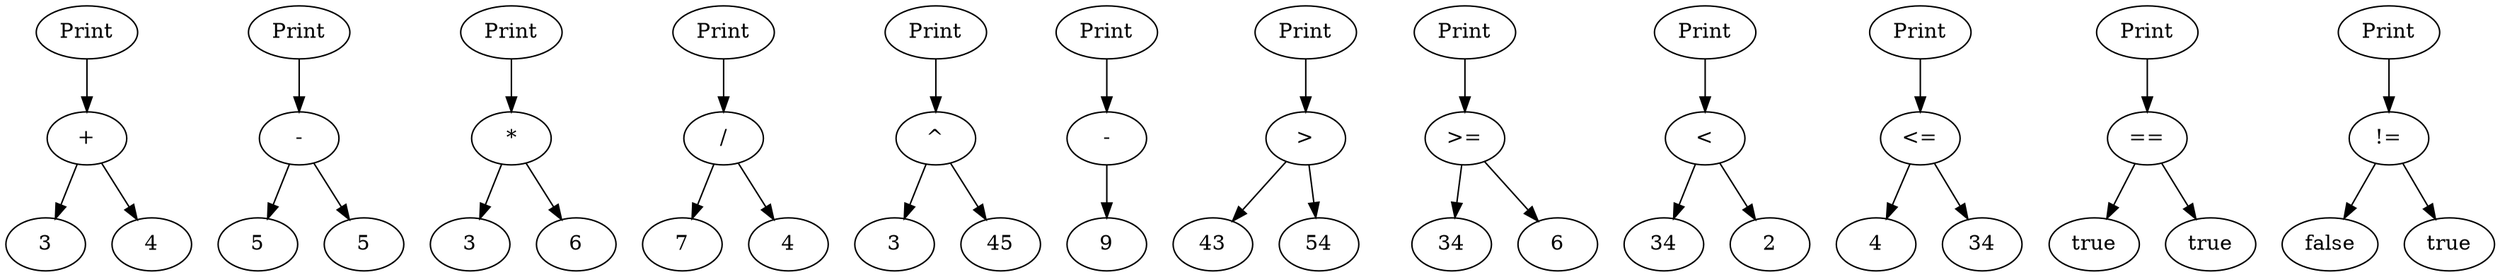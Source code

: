 digraph G{
rankir=TD;
1 [label = "3"];
3 [label = "+"];
3 -> 1;
2 [label = "4"];
3 [label = "+"];
3 -> 2;
4 [label = "Print"];
4 -> 3;
5 [label = "5"];
7 [label = "-"];
7 -> 5;
6 [label = "5"];
7 [label = "-"];
7 -> 6;
8 [label = "Print"];
8 -> 7;
9 [label = "3"];
11 [label = "*"];
11 -> 9;
10 [label = "6"];
11 [label = "*"];
11 -> 10;
12 [label = "Print"];
12 -> 11;
13 [label = "7"];
15 [label = "/"];
15 -> 13;
14 [label = "4"];
15 [label = "/"];
15 -> 14;
16 [label = "Print"];
16 -> 15;
17 [label = "3"];
19 [label = "^"];
19 -> 17;
18 [label = "45"];
19 [label = "^"];
19 -> 18;
20 [label = "Print"];
20 -> 19;
21 [label = "9"];
22 [label = "-"];
22 -> 21;
23 [label = "Print"];
23 -> 22;
24 [label = "43"];
26 [label = ">"];
26 -> 24;
25 [label = "54"];
26 [label = ">"];
26 -> 25;
27 [label = "Print"];
27 -> 26;
28 [label = "34"];
30 [label = ">="];
30 -> 28;
29 [label = "6"];
30 [label = ">="];
30 -> 29;
31 [label = "Print"];
31 -> 30;
32 [label = "34"];
34 [label = "<"];
34 -> 32;
33 [label = "2"];
34 [label = "<"];
34 -> 33;
35 [label = "Print"];
35 -> 34;
36 [label = "4"];
38 [label = "<="];
38 -> 36;
37 [label = "34"];
38 [label = "<="];
38 -> 37;
39 [label = "Print"];
39 -> 38;
40 [label = "true"];
42 [label = "=="];
42 -> 40;
41 [label = "true"];
42 [label = "=="];
42 -> 41;
43 [label = "Print"];
43 -> 42;
44 [label = "false"];
46 [label = "!="];
46 -> 44;
45 [label = "true"];
46 [label = "!="];
46 -> 45;
47 [label = "Print"];
47 -> 46;

}